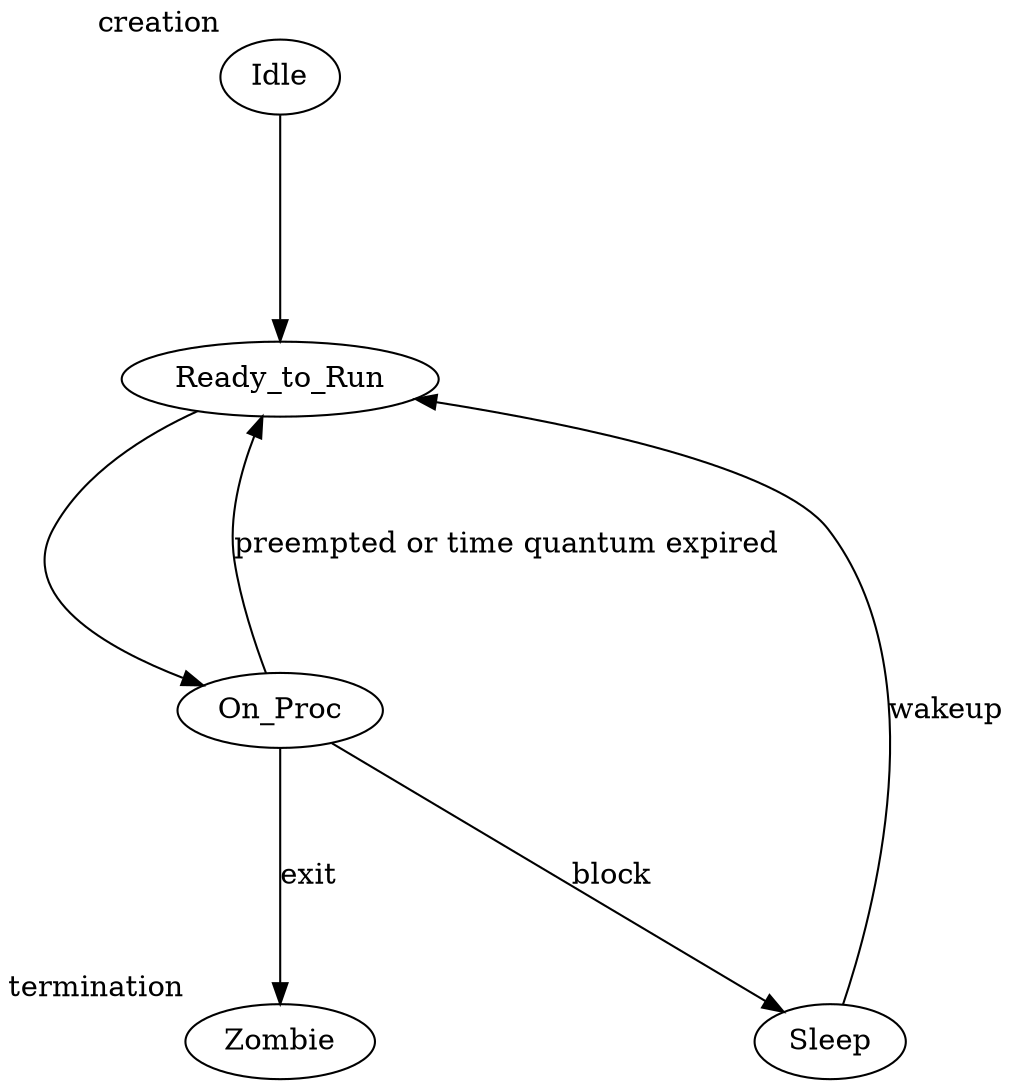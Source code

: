 digraph G {
      nodesep=1.5; ranksep=1.5;
	  size="10,10";
	  Idle [xlabel="creation"];
	  Zombie [xlabel="termination"]; 
      Idle -> Ready_to_Run;
      Ready_to_Run -> On_Proc;
	  On_Proc -> Sleep [label="block"];
      On_Proc -> Ready_to_Run [label="preempted or time quantum expired"];
      Sleep -> Ready_to_Run [label="wakeup"];
      On_Proc -> Zombie [label="exit"];

 }